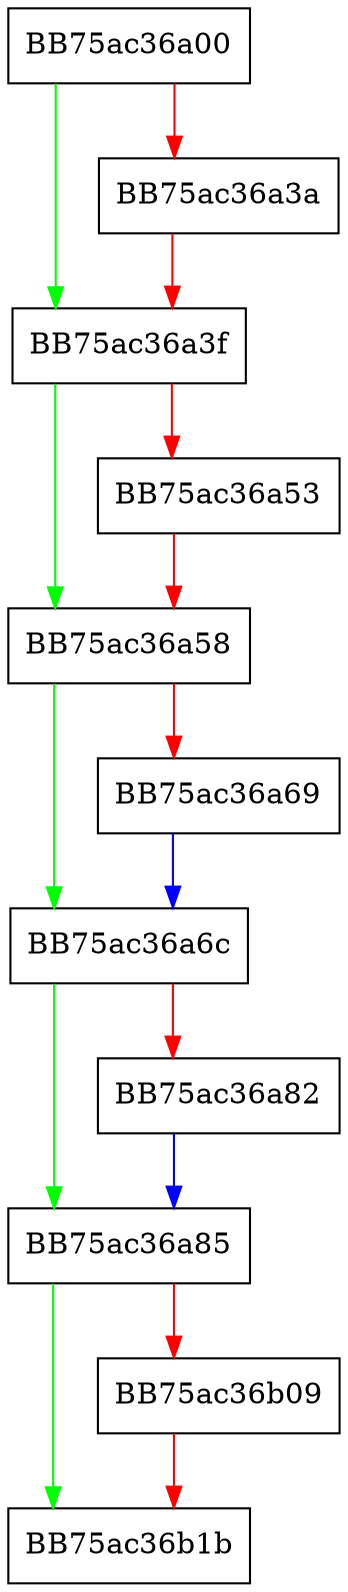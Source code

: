 digraph FindFirst {
  node [shape="box"];
  graph [splines=ortho];
  BB75ac36a00 -> BB75ac36a3f [color="green"];
  BB75ac36a00 -> BB75ac36a3a [color="red"];
  BB75ac36a3a -> BB75ac36a3f [color="red"];
  BB75ac36a3f -> BB75ac36a58 [color="green"];
  BB75ac36a3f -> BB75ac36a53 [color="red"];
  BB75ac36a53 -> BB75ac36a58 [color="red"];
  BB75ac36a58 -> BB75ac36a6c [color="green"];
  BB75ac36a58 -> BB75ac36a69 [color="red"];
  BB75ac36a69 -> BB75ac36a6c [color="blue"];
  BB75ac36a6c -> BB75ac36a85 [color="green"];
  BB75ac36a6c -> BB75ac36a82 [color="red"];
  BB75ac36a82 -> BB75ac36a85 [color="blue"];
  BB75ac36a85 -> BB75ac36b1b [color="green"];
  BB75ac36a85 -> BB75ac36b09 [color="red"];
  BB75ac36b09 -> BB75ac36b1b [color="red"];
}